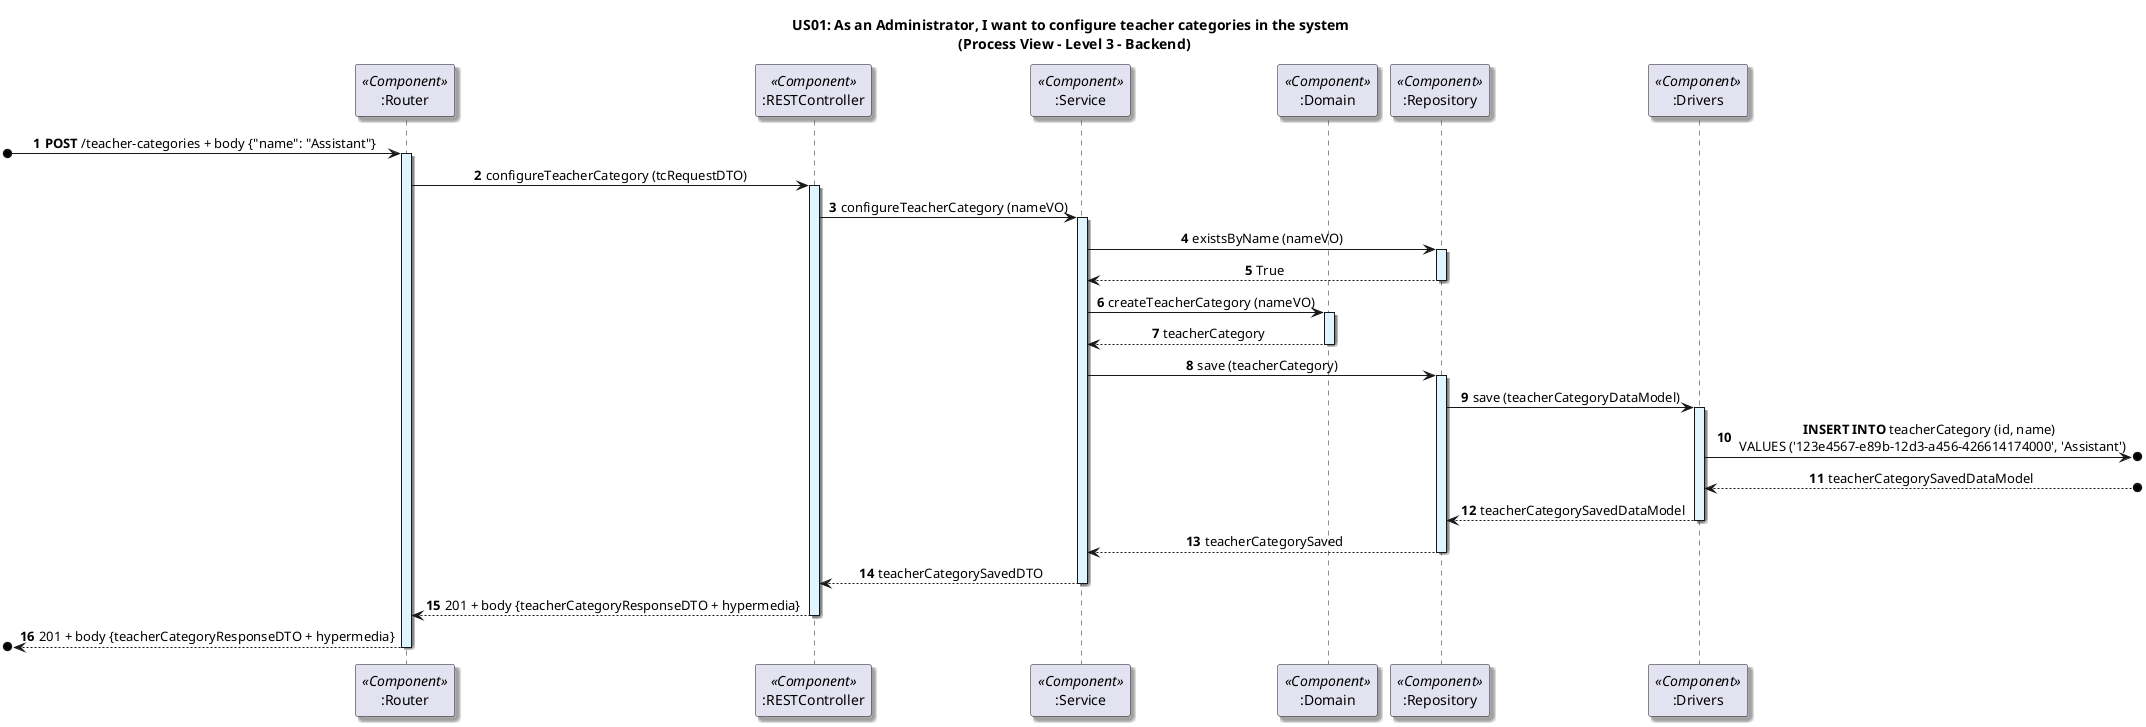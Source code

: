 @startuml

title US01: As an Administrator, I want to configure teacher categories in the system \n (Process View - Level 3 - Backend)

skinparam defaultTextAlignment center
skinparam shadowing true

autonumber

participant ":Router" as router <<Component>>
participant ":RESTController" as controller <<Component>>
participant ":Service" as service <<Component>>
participant ":Domain" as domain <<Component>>
participant ":Repository" as repository <<Component>>
participant ":Drivers" as drivers <<Component>>

[o-> router: **POST** /teacher-categories + body {"name": "Assistant"}
activate router #E1F5FE

router -> controller: configureTeacherCategory (tcRequestDTO)
activate controller #E1F5FE

controller -> service: configureTeacherCategory (nameVO)
activate service #E1F5FE

service -> repository: existsByName (nameVO)
activate repository #E1F5FE

repository --> service: True
deactivate repository

service -> domain: createTeacherCategory (nameVO)
activate domain #E1F5FE

domain --> service: teacherCategory
deactivate domain

service -> repository: save (teacherCategory)
activate repository #E1F5FE

repository -> drivers: save (teacherCategoryDataModel)
activate drivers #E1F5FE

drivers ->o]: **INSERT INTO** teacherCategory (id, name) \n VALUES ('123e4567-e89b-12d3-a456-426614174000', 'Assistant')

drivers <--o]: teacherCategorySavedDataModel

drivers --> repository: teacherCategorySavedDataModel
deactivate drivers

repository --> service: teacherCategorySaved
deactivate repository

service --> controller: teacherCategorySavedDTO
deactivate service

controller --> router: 201 + body {teacherCategoryResponseDTO + hypermedia}
deactivate controller

[o<-- router: 201 + body {teacherCategoryResponseDTO + hypermedia}
deactivate router

@enduml